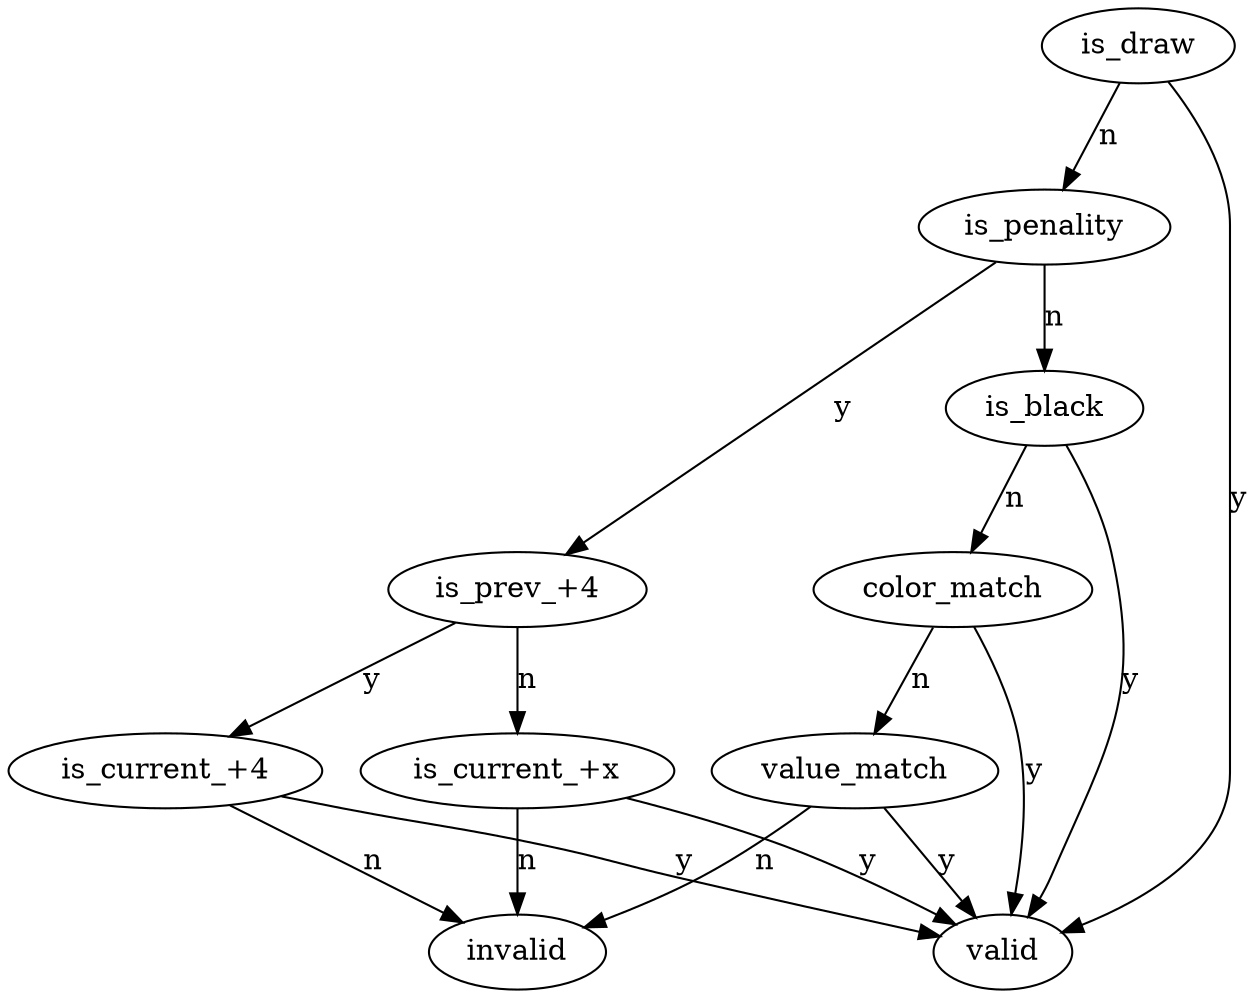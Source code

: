 digraph G {
    is_draw;
    is_draw -> valid [label="y"];
    is_draw -> is_penality [label="n"];
    is_penality -> "is_prev_+4" [label="y"];
    is_penality -> is_black [label="n"];
    is_black -> valid [label="y"];
    is_black -> color_match [label="n"];
    "is_prev_+4" -> "is_current_+4" [label="y"];
    "is_prev_+4" -> "is_current_+x" [label="n"];
    "is_current_+4" -> valid [label="y"];
    "is_current_+4" -> invalid [label="n"];
    "is_current_+x" -> valid [label="y"];
    "is_current_+x" -> invalid [label="n"];
    color_match -> valid [label="y"];
    color_match -> value_match [label="n"];
    value_match -> valid [label="y"];
    value_match -> invalid [label="n"];
}
